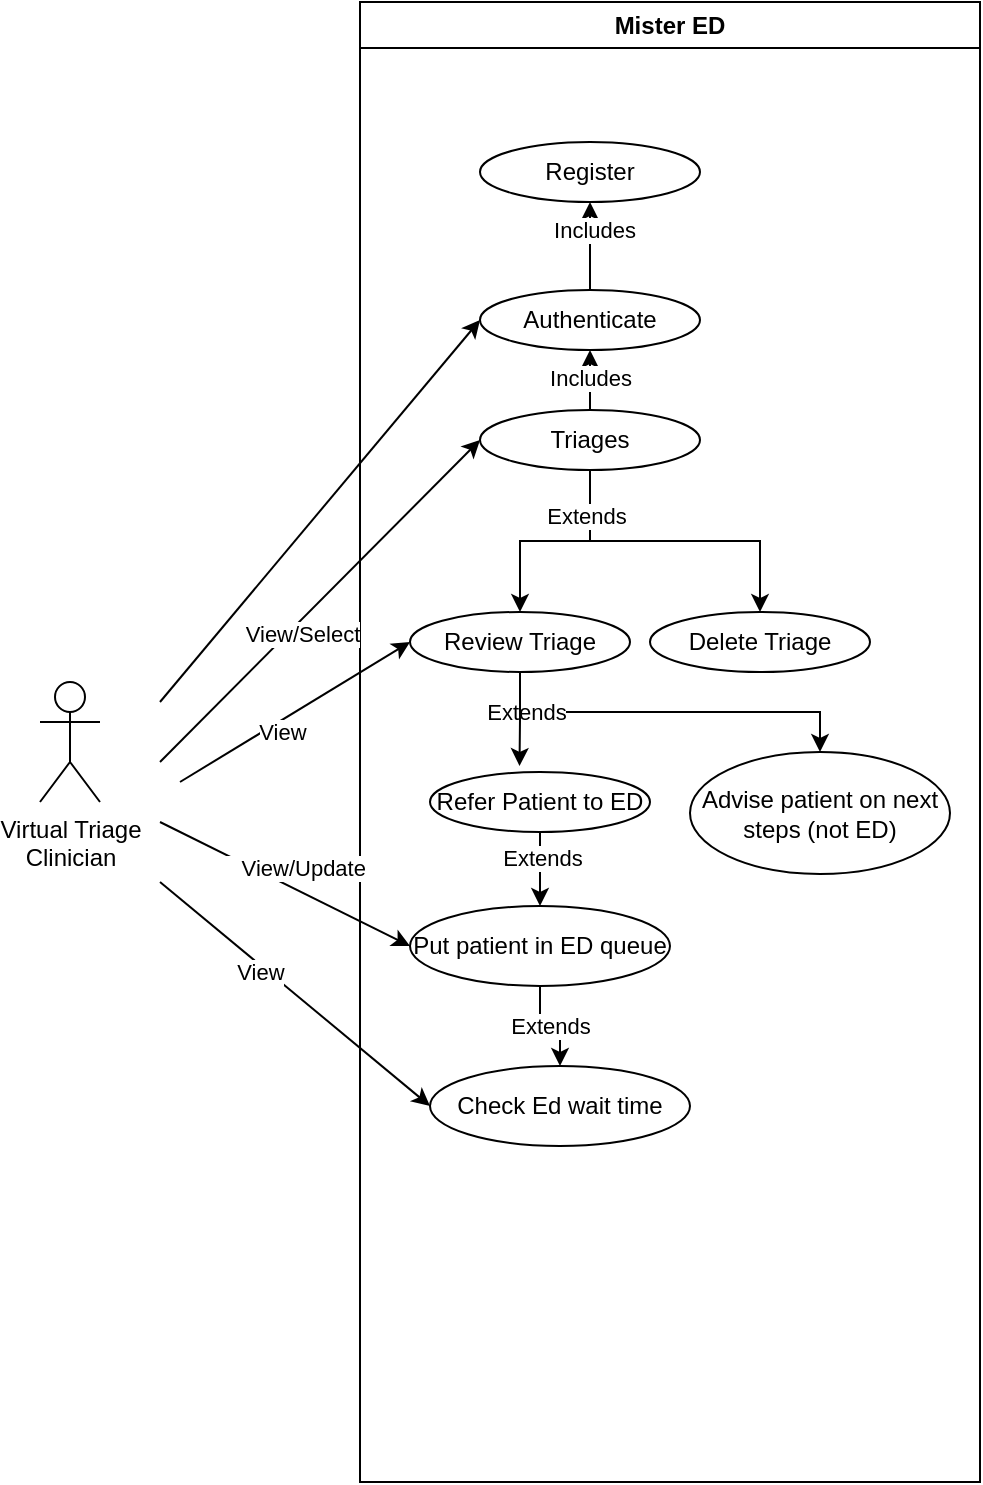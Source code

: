 <mxfile version="24.7.16">
  <diagram name="Page-1" id="iBJQancwVzPZnX72XmY8">
    <mxGraphModel dx="778" dy="379" grid="1" gridSize="10" guides="1" tooltips="1" connect="1" arrows="1" fold="1" page="1" pageScale="1" pageWidth="850" pageHeight="1100" math="0" shadow="0">
      <root>
        <mxCell id="0" />
        <mxCell id="1" parent="0" />
        <mxCell id="CpTIfCaLCPEgQuCKB-eE-1" value="&lt;div&gt;Virtual Triage&lt;/div&gt;&lt;div&gt;Clinician&lt;br&gt;&lt;/div&gt;" style="shape=umlActor;verticalLabelPosition=bottom;verticalAlign=top;html=1;outlineConnect=0;" vertex="1" parent="1">
          <mxGeometry x="40" y="400" width="30" height="60" as="geometry" />
        </mxCell>
        <mxCell id="CpTIfCaLCPEgQuCKB-eE-2" value="Mister ED" style="swimlane;whiteSpace=wrap;html=1;" vertex="1" parent="1">
          <mxGeometry x="200" y="60" width="310" height="740" as="geometry" />
        </mxCell>
        <mxCell id="CpTIfCaLCPEgQuCKB-eE-33" style="edgeStyle=orthogonalEdgeStyle;rounded=0;orthogonalLoop=1;jettySize=auto;html=1;exitX=0.5;exitY=0;exitDx=0;exitDy=0;entryX=0.5;entryY=1;entryDx=0;entryDy=0;" edge="1" parent="CpTIfCaLCPEgQuCKB-eE-2" source="CpTIfCaLCPEgQuCKB-eE-3" target="CpTIfCaLCPEgQuCKB-eE-31">
          <mxGeometry relative="1" as="geometry" />
        </mxCell>
        <mxCell id="CpTIfCaLCPEgQuCKB-eE-34" value="Includes" style="edgeLabel;html=1;align=center;verticalAlign=middle;resizable=0;points=[];" vertex="1" connectable="0" parent="CpTIfCaLCPEgQuCKB-eE-33">
          <mxGeometry x="0.359" y="-2" relative="1" as="geometry">
            <mxPoint as="offset" />
          </mxGeometry>
        </mxCell>
        <mxCell id="CpTIfCaLCPEgQuCKB-eE-3" value="Authenticate" style="ellipse;whiteSpace=wrap;html=1;" vertex="1" parent="CpTIfCaLCPEgQuCKB-eE-2">
          <mxGeometry x="60" y="144" width="110" height="30" as="geometry" />
        </mxCell>
        <mxCell id="CpTIfCaLCPEgQuCKB-eE-22" style="edgeStyle=orthogonalEdgeStyle;rounded=0;orthogonalLoop=1;jettySize=auto;html=1;exitX=0.5;exitY=0;exitDx=0;exitDy=0;entryX=0.5;entryY=1;entryDx=0;entryDy=0;" edge="1" parent="CpTIfCaLCPEgQuCKB-eE-2" source="CpTIfCaLCPEgQuCKB-eE-4" target="CpTIfCaLCPEgQuCKB-eE-3">
          <mxGeometry relative="1" as="geometry" />
        </mxCell>
        <mxCell id="CpTIfCaLCPEgQuCKB-eE-23" value="Includes" style="edgeLabel;html=1;align=center;verticalAlign=middle;resizable=0;points=[];" vertex="1" connectable="0" parent="CpTIfCaLCPEgQuCKB-eE-22">
          <mxGeometry x="0.052" relative="1" as="geometry">
            <mxPoint as="offset" />
          </mxGeometry>
        </mxCell>
        <mxCell id="CpTIfCaLCPEgQuCKB-eE-4" value="Triages" style="ellipse;whiteSpace=wrap;html=1;" vertex="1" parent="CpTIfCaLCPEgQuCKB-eE-2">
          <mxGeometry x="60" y="204" width="110" height="30" as="geometry" />
        </mxCell>
        <mxCell id="CpTIfCaLCPEgQuCKB-eE-30" style="edgeStyle=orthogonalEdgeStyle;rounded=0;orthogonalLoop=1;jettySize=auto;html=1;exitX=0.5;exitY=1;exitDx=0;exitDy=0;entryX=0.5;entryY=0;entryDx=0;entryDy=0;" edge="1" parent="CpTIfCaLCPEgQuCKB-eE-2" source="CpTIfCaLCPEgQuCKB-eE-8" target="CpTIfCaLCPEgQuCKB-eE-12">
          <mxGeometry relative="1" as="geometry" />
        </mxCell>
        <mxCell id="CpTIfCaLCPEgQuCKB-eE-46" value="Extends" style="edgeLabel;html=1;align=center;verticalAlign=middle;resizable=0;points=[];" vertex="1" connectable="0" parent="CpTIfCaLCPEgQuCKB-eE-30">
          <mxGeometry x="-0.765" relative="1" as="geometry">
            <mxPoint as="offset" />
          </mxGeometry>
        </mxCell>
        <mxCell id="CpTIfCaLCPEgQuCKB-eE-55" style="edgeStyle=orthogonalEdgeStyle;rounded=0;orthogonalLoop=1;jettySize=auto;html=1;exitX=0.5;exitY=1;exitDx=0;exitDy=0;" edge="1" parent="CpTIfCaLCPEgQuCKB-eE-2" source="CpTIfCaLCPEgQuCKB-eE-8">
          <mxGeometry relative="1" as="geometry">
            <mxPoint x="79.762" y="382" as="targetPoint" />
          </mxGeometry>
        </mxCell>
        <mxCell id="CpTIfCaLCPEgQuCKB-eE-8" value="&lt;div&gt;Review Triage&lt;/div&gt;" style="ellipse;whiteSpace=wrap;html=1;" vertex="1" parent="CpTIfCaLCPEgQuCKB-eE-2">
          <mxGeometry x="25" y="305" width="110" height="30" as="geometry" />
        </mxCell>
        <mxCell id="CpTIfCaLCPEgQuCKB-eE-10" value="&lt;div&gt;Delete Triage&lt;br&gt;&lt;/div&gt;" style="ellipse;whiteSpace=wrap;html=1;" vertex="1" parent="CpTIfCaLCPEgQuCKB-eE-2">
          <mxGeometry x="145" y="305" width="110" height="30" as="geometry" />
        </mxCell>
        <mxCell id="CpTIfCaLCPEgQuCKB-eE-58" style="edgeStyle=orthogonalEdgeStyle;rounded=0;orthogonalLoop=1;jettySize=auto;html=1;exitX=0.5;exitY=1;exitDx=0;exitDy=0;entryX=0.5;entryY=0;entryDx=0;entryDy=0;" edge="1" parent="CpTIfCaLCPEgQuCKB-eE-2" source="CpTIfCaLCPEgQuCKB-eE-11" target="CpTIfCaLCPEgQuCKB-eE-57">
          <mxGeometry relative="1" as="geometry" />
        </mxCell>
        <mxCell id="CpTIfCaLCPEgQuCKB-eE-59" value="Extends" style="edgeLabel;html=1;align=center;verticalAlign=middle;resizable=0;points=[];" vertex="1" connectable="0" parent="CpTIfCaLCPEgQuCKB-eE-58">
          <mxGeometry x="-0.013" relative="1" as="geometry">
            <mxPoint as="offset" />
          </mxGeometry>
        </mxCell>
        <mxCell id="CpTIfCaLCPEgQuCKB-eE-11" value="Put patient in ED queue" style="ellipse;whiteSpace=wrap;html=1;" vertex="1" parent="CpTIfCaLCPEgQuCKB-eE-2">
          <mxGeometry x="25" y="452" width="130" height="40" as="geometry" />
        </mxCell>
        <mxCell id="CpTIfCaLCPEgQuCKB-eE-12" value="Advise patient on next steps (not ED)" style="ellipse;whiteSpace=wrap;html=1;" vertex="1" parent="CpTIfCaLCPEgQuCKB-eE-2">
          <mxGeometry x="165" y="375" width="130" height="61" as="geometry" />
        </mxCell>
        <mxCell id="CpTIfCaLCPEgQuCKB-eE-28" style="edgeStyle=orthogonalEdgeStyle;rounded=0;orthogonalLoop=1;jettySize=auto;html=1;exitX=0.5;exitY=1;exitDx=0;exitDy=0;" edge="1" parent="CpTIfCaLCPEgQuCKB-eE-2" source="CpTIfCaLCPEgQuCKB-eE-4" target="CpTIfCaLCPEgQuCKB-eE-8">
          <mxGeometry relative="1" as="geometry">
            <mxPoint x="131" y="142" as="sourcePoint" />
          </mxGeometry>
        </mxCell>
        <mxCell id="CpTIfCaLCPEgQuCKB-eE-29" style="edgeStyle=orthogonalEdgeStyle;rounded=0;orthogonalLoop=1;jettySize=auto;html=1;exitX=0.5;exitY=1;exitDx=0;exitDy=0;entryX=0.5;entryY=0;entryDx=0;entryDy=0;" edge="1" parent="CpTIfCaLCPEgQuCKB-eE-2" source="CpTIfCaLCPEgQuCKB-eE-4" target="CpTIfCaLCPEgQuCKB-eE-10">
          <mxGeometry relative="1" as="geometry">
            <mxPoint x="130" y="136" as="sourcePoint" />
          </mxGeometry>
        </mxCell>
        <mxCell id="CpTIfCaLCPEgQuCKB-eE-45" value="Extends" style="edgeLabel;html=1;align=center;verticalAlign=middle;resizable=0;points=[];" vertex="1" connectable="0" parent="CpTIfCaLCPEgQuCKB-eE-29">
          <mxGeometry x="-0.706" y="-2" relative="1" as="geometry">
            <mxPoint as="offset" />
          </mxGeometry>
        </mxCell>
        <mxCell id="CpTIfCaLCPEgQuCKB-eE-31" value="Register" style="ellipse;whiteSpace=wrap;html=1;" vertex="1" parent="CpTIfCaLCPEgQuCKB-eE-2">
          <mxGeometry x="60" y="70" width="110" height="30" as="geometry" />
        </mxCell>
        <mxCell id="CpTIfCaLCPEgQuCKB-eE-57" value="Check Ed wait time" style="ellipse;whiteSpace=wrap;html=1;" vertex="1" parent="CpTIfCaLCPEgQuCKB-eE-2">
          <mxGeometry x="35" y="532" width="130" height="40" as="geometry" />
        </mxCell>
        <mxCell id="CpTIfCaLCPEgQuCKB-eE-47" value="Refer Patient to ED" style="ellipse;whiteSpace=wrap;html=1;" vertex="1" parent="1">
          <mxGeometry x="235" y="445" width="110" height="30" as="geometry" />
        </mxCell>
        <mxCell id="CpTIfCaLCPEgQuCKB-eE-48" value="" style="endArrow=classic;html=1;rounded=0;entryX=0;entryY=0.5;entryDx=0;entryDy=0;" edge="1" parent="1" target="CpTIfCaLCPEgQuCKB-eE-11">
          <mxGeometry width="50" height="50" relative="1" as="geometry">
            <mxPoint x="100" y="470" as="sourcePoint" />
            <mxPoint x="120" y="330" as="targetPoint" />
          </mxGeometry>
        </mxCell>
        <mxCell id="CpTIfCaLCPEgQuCKB-eE-62" value="&lt;div align=&quot;center&quot;&gt;&amp;nbsp;&amp;nbsp;&amp;nbsp;&amp;nbsp;&amp;nbsp;&amp;nbsp;&amp;nbsp;&amp;nbsp;&amp;nbsp;&amp;nbsp;&amp;nbsp;&amp;nbsp;&amp;nbsp; View/Update&lt;/div&gt;" style="edgeLabel;html=1;align=center;verticalAlign=middle;resizable=0;points=[];" vertex="1" connectable="0" parent="CpTIfCaLCPEgQuCKB-eE-48">
          <mxGeometry x="-0.224" y="2" relative="1" as="geometry">
            <mxPoint y="1" as="offset" />
          </mxGeometry>
        </mxCell>
        <mxCell id="CpTIfCaLCPEgQuCKB-eE-49" value="" style="endArrow=classic;html=1;rounded=0;entryX=0;entryY=0.5;entryDx=0;entryDy=0;" edge="1" parent="1" target="CpTIfCaLCPEgQuCKB-eE-3">
          <mxGeometry width="50" height="50" relative="1" as="geometry">
            <mxPoint x="100" y="410" as="sourcePoint" />
            <mxPoint x="220" y="640" as="targetPoint" />
          </mxGeometry>
        </mxCell>
        <mxCell id="CpTIfCaLCPEgQuCKB-eE-50" value="" style="endArrow=classic;html=1;rounded=0;entryX=0;entryY=0.5;entryDx=0;entryDy=0;" edge="1" parent="1" target="CpTIfCaLCPEgQuCKB-eE-4">
          <mxGeometry width="50" height="50" relative="1" as="geometry">
            <mxPoint x="100" y="440" as="sourcePoint" />
            <mxPoint x="270" y="229" as="targetPoint" />
          </mxGeometry>
        </mxCell>
        <mxCell id="CpTIfCaLCPEgQuCKB-eE-52" value="View/Select" style="edgeLabel;html=1;align=center;verticalAlign=middle;resizable=0;points=[];" vertex="1" connectable="0" parent="CpTIfCaLCPEgQuCKB-eE-50">
          <mxGeometry x="-0.163" y="-5" relative="1" as="geometry">
            <mxPoint as="offset" />
          </mxGeometry>
        </mxCell>
        <mxCell id="CpTIfCaLCPEgQuCKB-eE-18" style="edgeStyle=orthogonalEdgeStyle;rounded=0;orthogonalLoop=1;jettySize=auto;html=1;exitX=0.5;exitY=1;exitDx=0;exitDy=0;entryX=0.5;entryY=0;entryDx=0;entryDy=0;" edge="1" parent="1" source="CpTIfCaLCPEgQuCKB-eE-47" target="CpTIfCaLCPEgQuCKB-eE-11">
          <mxGeometry relative="1" as="geometry" />
        </mxCell>
        <mxCell id="CpTIfCaLCPEgQuCKB-eE-54" value="Extends" style="edgeLabel;html=1;align=center;verticalAlign=middle;resizable=0;points=[];" vertex="1" connectable="0" parent="CpTIfCaLCPEgQuCKB-eE-18">
          <mxGeometry x="-0.331" y="1" relative="1" as="geometry">
            <mxPoint as="offset" />
          </mxGeometry>
        </mxCell>
        <mxCell id="CpTIfCaLCPEgQuCKB-eE-60" value="" style="endArrow=classic;html=1;rounded=0;entryX=0;entryY=0.5;entryDx=0;entryDy=0;" edge="1" parent="1" target="CpTIfCaLCPEgQuCKB-eE-57">
          <mxGeometry width="50" height="50" relative="1" as="geometry">
            <mxPoint x="100" y="500" as="sourcePoint" />
            <mxPoint x="203" y="651" as="targetPoint" />
          </mxGeometry>
        </mxCell>
        <mxCell id="CpTIfCaLCPEgQuCKB-eE-61" value="View" style="edgeLabel;html=1;align=center;verticalAlign=middle;resizable=0;points=[];" vertex="1" connectable="0" parent="CpTIfCaLCPEgQuCKB-eE-60">
          <mxGeometry x="-0.234" y="-3" relative="1" as="geometry">
            <mxPoint as="offset" />
          </mxGeometry>
        </mxCell>
        <mxCell id="CpTIfCaLCPEgQuCKB-eE-63" value="" style="endArrow=classic;html=1;rounded=0;entryX=0;entryY=0.5;entryDx=0;entryDy=0;" edge="1" parent="1" target="CpTIfCaLCPEgQuCKB-eE-8">
          <mxGeometry width="50" height="50" relative="1" as="geometry">
            <mxPoint x="110" y="450" as="sourcePoint" />
            <mxPoint x="270" y="289" as="targetPoint" />
          </mxGeometry>
        </mxCell>
        <mxCell id="CpTIfCaLCPEgQuCKB-eE-64" value="View" style="edgeLabel;html=1;align=center;verticalAlign=middle;resizable=0;points=[];" vertex="1" connectable="0" parent="CpTIfCaLCPEgQuCKB-eE-63">
          <mxGeometry x="-0.163" y="-5" relative="1" as="geometry">
            <mxPoint as="offset" />
          </mxGeometry>
        </mxCell>
      </root>
    </mxGraphModel>
  </diagram>
</mxfile>

